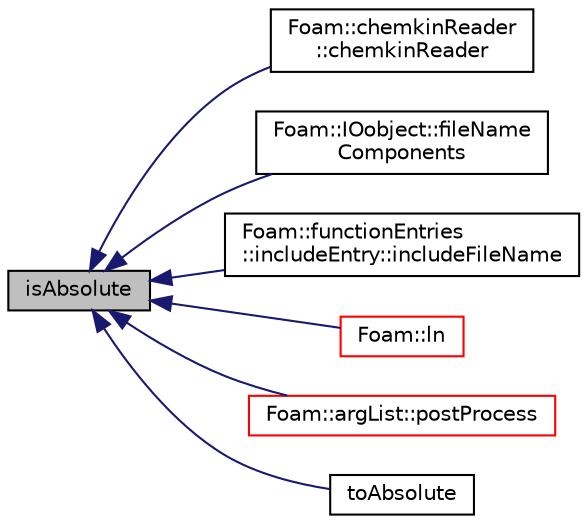 digraph "isAbsolute"
{
  bgcolor="transparent";
  edge [fontname="Helvetica",fontsize="10",labelfontname="Helvetica",labelfontsize="10"];
  node [fontname="Helvetica",fontsize="10",shape=record];
  rankdir="LR";
  Node1 [label="isAbsolute",height=0.2,width=0.4,color="black", fillcolor="grey75", style="filled", fontcolor="black"];
  Node1 -> Node2 [dir="back",color="midnightblue",fontsize="10",style="solid",fontname="Helvetica"];
  Node2 [label="Foam::chemkinReader\l::chemkinReader",height=0.2,width=0.4,color="black",URL="$a00268.html#ad5d1c0516a2875bcf47df1f69561dffe",tooltip="Construct by getting the CHEMKIN III file name from dictionary. "];
  Node1 -> Node3 [dir="back",color="midnightblue",fontsize="10",style="solid",fontname="Helvetica"];
  Node3 [label="Foam::IOobject::fileName\lComponents",height=0.2,width=0.4,color="black",URL="$a01197.html#a7d27b76557b60f572ecd7fa620bd3d8e",tooltip="Split path into instance, local, name components. "];
  Node1 -> Node4 [dir="back",color="midnightblue",fontsize="10",style="solid",fontname="Helvetica"];
  Node4 [label="Foam::functionEntries\l::includeEntry::includeFileName",height=0.2,width=0.4,color="black",URL="$a01057.html#a9cbd98ead2bb7538e417330caa3bc452",tooltip="Read the include fileName from Istream, expand and return. "];
  Node1 -> Node5 [dir="back",color="midnightblue",fontsize="10",style="solid",fontname="Helvetica"];
  Node5 [label="Foam::ln",height=0.2,width=0.4,color="red",URL="$a10979.html#aea60636e831c1465e94c96bf1afdce2f",tooltip="Create a softlink. dst should not exist. Returns true if successful. "];
  Node1 -> Node6 [dir="back",color="midnightblue",fontsize="10",style="solid",fontname="Helvetica"];
  Node6 [label="Foam::argList::postProcess",height=0.2,width=0.4,color="red",URL="$a00067.html#a33eba5deec7806b2f522a21adeff2c9d",tooltip="Return true if the post-processing option is specified. "];
  Node1 -> Node7 [dir="back",color="midnightblue",fontsize="10",style="solid",fontname="Helvetica"];
  Node7 [label="toAbsolute",height=0.2,width=0.4,color="black",URL="$a00790.html#ab0feed39df624befd2f92329572fd680",tooltip="Convert from relative to absolute. "];
}
